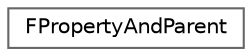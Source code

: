 digraph "Graphical Class Hierarchy"
{
 // INTERACTIVE_SVG=YES
 // LATEX_PDF_SIZE
  bgcolor="transparent";
  edge [fontname=Helvetica,fontsize=10,labelfontname=Helvetica,labelfontsize=10];
  node [fontname=Helvetica,fontsize=10,shape=box,height=0.2,width=0.4];
  rankdir="LR";
  Node0 [id="Node000000",label="FPropertyAndParent",height=0.2,width=0.4,color="grey40", fillcolor="white", style="filled",URL="$d3/d92/structFPropertyAndParent.html",tooltip=" "];
}
